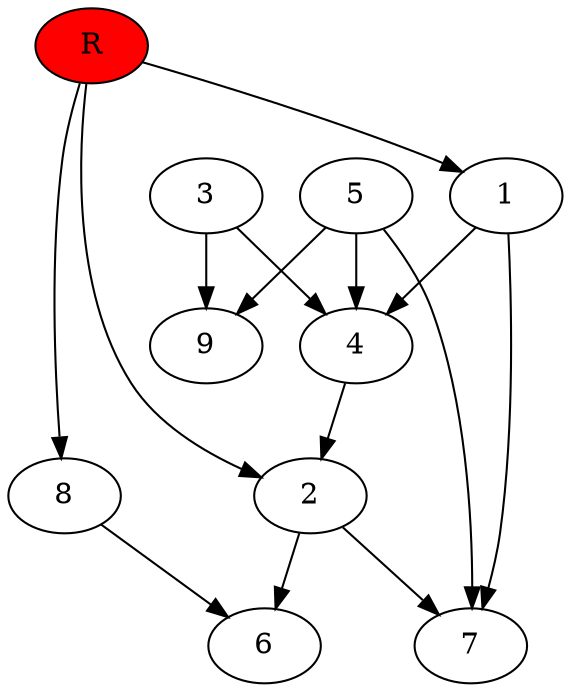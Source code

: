 digraph prb307 {
	1
	2
	3
	4
	5
	6
	7
	8
	R [fillcolor="#ff0000" style=filled]
	1 -> 4
	1 -> 7
	2 -> 6
	2 -> 7
	3 -> 4
	3 -> 9
	4 -> 2
	5 -> 4
	5 -> 7
	5 -> 9
	8 -> 6
	R -> 1
	R -> 2
	R -> 8
}
